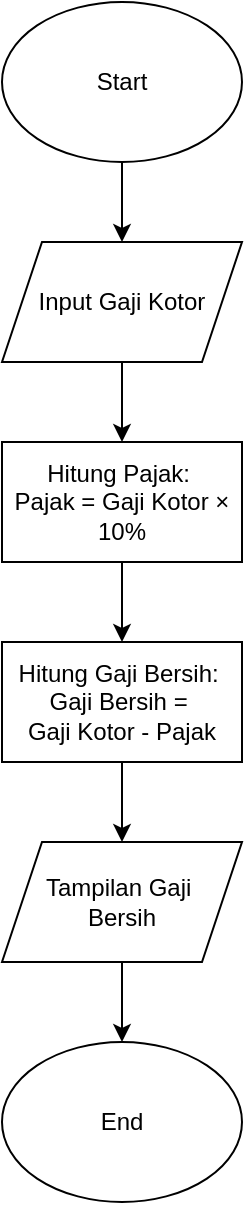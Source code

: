 <mxfile version="24.7.12">
  <diagram name="Halaman-1" id="Qo5Iqa7O4lwZE7cOJJrq">
    <mxGraphModel dx="1434" dy="772" grid="1" gridSize="10" guides="1" tooltips="1" connect="1" arrows="1" fold="1" page="1" pageScale="1" pageWidth="827" pageHeight="1169" math="0" shadow="0">
      <root>
        <mxCell id="0" />
        <mxCell id="1" parent="0" />
        <mxCell id="A2fPc-QW694AKoRsC5ay-1" value="Start" style="ellipse;whiteSpace=wrap;html=1;" vertex="1" parent="1">
          <mxGeometry x="354" y="40" width="120" height="80" as="geometry" />
        </mxCell>
        <mxCell id="A2fPc-QW694AKoRsC5ay-2" value="Input Gaji Kotor" style="shape=parallelogram;perimeter=parallelogramPerimeter;whiteSpace=wrap;html=1;fixedSize=1;" vertex="1" parent="1">
          <mxGeometry x="354" y="160" width="120" height="60" as="geometry" />
        </mxCell>
        <mxCell id="A2fPc-QW694AKoRsC5ay-3" value="" style="endArrow=classic;html=1;rounded=0;exitX=0.5;exitY=1;exitDx=0;exitDy=0;entryX=0.5;entryY=0;entryDx=0;entryDy=0;" edge="1" parent="1" source="A2fPc-QW694AKoRsC5ay-1" target="A2fPc-QW694AKoRsC5ay-2">
          <mxGeometry width="50" height="50" relative="1" as="geometry">
            <mxPoint x="390" y="450" as="sourcePoint" />
            <mxPoint x="440" y="400" as="targetPoint" />
          </mxGeometry>
        </mxCell>
        <mxCell id="A2fPc-QW694AKoRsC5ay-4" value="&lt;div&gt;Hitung Pajak:&amp;nbsp;&lt;/div&gt;&lt;div&gt;Pajak = Gaji Kotor × 10%&lt;/div&gt;" style="rounded=0;whiteSpace=wrap;html=1;" vertex="1" parent="1">
          <mxGeometry x="354" y="260" width="120" height="60" as="geometry" />
        </mxCell>
        <mxCell id="A2fPc-QW694AKoRsC5ay-5" value="" style="endArrow=classic;html=1;rounded=0;entryX=0.5;entryY=0;entryDx=0;entryDy=0;exitX=0.5;exitY=1;exitDx=0;exitDy=0;" edge="1" parent="1" source="A2fPc-QW694AKoRsC5ay-2" target="A2fPc-QW694AKoRsC5ay-4">
          <mxGeometry width="50" height="50" relative="1" as="geometry">
            <mxPoint x="540" y="250" as="sourcePoint" />
            <mxPoint x="424" y="170" as="targetPoint" />
          </mxGeometry>
        </mxCell>
        <mxCell id="A2fPc-QW694AKoRsC5ay-10" style="edgeStyle=orthogonalEdgeStyle;rounded=0;orthogonalLoop=1;jettySize=auto;html=1;exitX=0.5;exitY=1;exitDx=0;exitDy=0;" edge="1" parent="1" source="A2fPc-QW694AKoRsC5ay-6" target="A2fPc-QW694AKoRsC5ay-8">
          <mxGeometry relative="1" as="geometry" />
        </mxCell>
        <mxCell id="A2fPc-QW694AKoRsC5ay-6" value="&lt;div&gt;Hitung Gaji Bersih:&amp;nbsp;&lt;/div&gt;&lt;div&gt;Gaji Bersih =&amp;nbsp;&lt;/div&gt;&lt;div&gt;Gaji Kotor - Pajak&lt;br&gt;&lt;/div&gt;" style="rounded=0;whiteSpace=wrap;html=1;" vertex="1" parent="1">
          <mxGeometry x="354" y="360" width="120" height="60" as="geometry" />
        </mxCell>
        <mxCell id="A2fPc-QW694AKoRsC5ay-7" value="" style="endArrow=classic;html=1;rounded=0;entryX=0.5;entryY=0;entryDx=0;entryDy=0;exitX=0.5;exitY=1;exitDx=0;exitDy=0;" edge="1" parent="1" source="A2fPc-QW694AKoRsC5ay-4" target="A2fPc-QW694AKoRsC5ay-6">
          <mxGeometry width="50" height="50" relative="1" as="geometry">
            <mxPoint x="424" y="230" as="sourcePoint" />
            <mxPoint x="424" y="270" as="targetPoint" />
          </mxGeometry>
        </mxCell>
        <mxCell id="A2fPc-QW694AKoRsC5ay-12" style="edgeStyle=orthogonalEdgeStyle;rounded=0;orthogonalLoop=1;jettySize=auto;html=1;exitX=0.5;exitY=1;exitDx=0;exitDy=0;entryX=0.5;entryY=0;entryDx=0;entryDy=0;" edge="1" parent="1" source="A2fPc-QW694AKoRsC5ay-8" target="A2fPc-QW694AKoRsC5ay-11">
          <mxGeometry relative="1" as="geometry" />
        </mxCell>
        <mxCell id="A2fPc-QW694AKoRsC5ay-8" value="&lt;div&gt;Tampilan Gaji&amp;nbsp;&lt;/div&gt;&lt;div&gt;Bersih&lt;/div&gt;" style="shape=parallelogram;perimeter=parallelogramPerimeter;whiteSpace=wrap;html=1;fixedSize=1;" vertex="1" parent="1">
          <mxGeometry x="354" y="460" width="120" height="60" as="geometry" />
        </mxCell>
        <mxCell id="A2fPc-QW694AKoRsC5ay-11" value="End" style="ellipse;whiteSpace=wrap;html=1;" vertex="1" parent="1">
          <mxGeometry x="354" y="560" width="120" height="80" as="geometry" />
        </mxCell>
      </root>
    </mxGraphModel>
  </diagram>
</mxfile>

